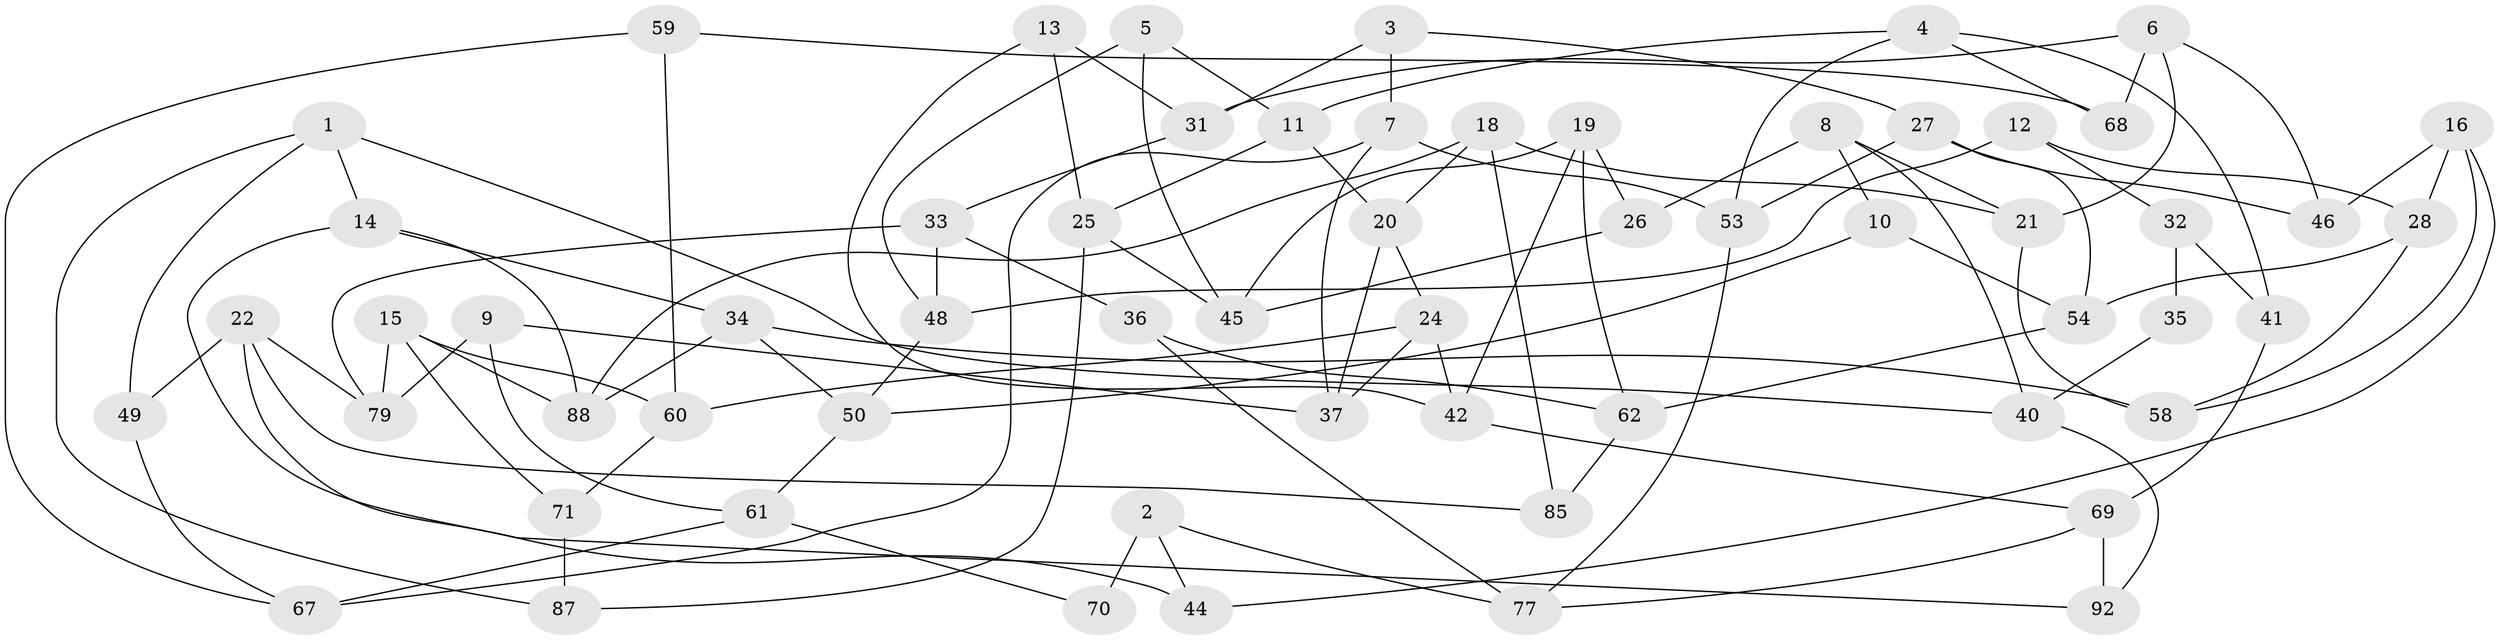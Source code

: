 // original degree distribution, {3: 1.0}
// Generated by graph-tools (version 1.1) at 2025/11/02/21/25 10:11:15]
// undirected, 60 vertices, 108 edges
graph export_dot {
graph [start="1"]
  node [color=gray90,style=filled];
  1 [super="+95"];
  2 [super="+63"];
  3;
  4 [super="+17"];
  5;
  6 [super="+38"];
  7 [super="+86"];
  8 [super="+84"];
  9;
  10;
  11 [super="+52"];
  12;
  13;
  14 [super="+23"];
  15 [super="+74"];
  16 [super="+30"];
  18 [super="+47"];
  19 [super="+94"];
  20 [super="+83"];
  21 [super="+98"];
  22 [super="+43"];
  24 [super="+29"];
  25 [super="+96"];
  26;
  27 [super="+72"];
  28 [super="+56"];
  31 [super="+57"];
  32 [super="+39"];
  33 [super="+51"];
  34 [super="+99"];
  35;
  36;
  37 [super="+55"];
  40 [super="+100"];
  41;
  42 [super="+93"];
  44;
  45 [super="+91"];
  46;
  48 [super="+80"];
  49;
  50 [super="+75"];
  53 [super="+64"];
  54 [super="+66"];
  58 [super="+76"];
  59;
  60 [super="+65"];
  61 [super="+73"];
  62 [super="+82"];
  67 [super="+81"];
  68;
  69 [super="+78"];
  70;
  71;
  77 [super="+89"];
  79 [super="+97"];
  85;
  87;
  88 [super="+90"];
  92;
  1 -- 14;
  1 -- 40;
  1 -- 49;
  1 -- 87;
  2 -- 70 [weight=2];
  2 -- 44;
  2 -- 77;
  3 -- 31;
  3 -- 27;
  3 -- 7;
  4 -- 53;
  4 -- 41;
  4 -- 11;
  4 -- 68;
  5 -- 45;
  5 -- 11;
  5 -- 48;
  6 -- 68;
  6 -- 31;
  6 -- 46;
  6 -- 21;
  7 -- 37;
  7 -- 67;
  7 -- 53;
  8 -- 10;
  8 -- 40;
  8 -- 26;
  8 -- 21;
  9 -- 79;
  9 -- 37;
  9 -- 61;
  10 -- 54;
  10 -- 50;
  11 -- 25;
  11 -- 20;
  12 -- 32;
  12 -- 28;
  12 -- 48;
  13 -- 25;
  13 -- 31;
  13 -- 42;
  14 -- 92;
  14 -- 88;
  14 -- 34;
  15 -- 88;
  15 -- 60;
  15 -- 79;
  15 -- 71;
  16 -- 44;
  16 -- 58;
  16 -- 28;
  16 -- 46;
  18 -- 85;
  18 -- 88;
  18 -- 21;
  18 -- 20;
  19 -- 45;
  19 -- 42;
  19 -- 26;
  19 -- 62;
  20 -- 37;
  20 -- 24;
  21 -- 58;
  22 -- 85;
  22 -- 79;
  22 -- 49;
  22 -- 44;
  24 -- 42;
  24 -- 60;
  24 -- 37;
  25 -- 45;
  25 -- 87;
  26 -- 45;
  27 -- 46;
  27 -- 53;
  27 -- 54;
  28 -- 54;
  28 -- 58;
  31 -- 33;
  32 -- 35 [weight=2];
  32 -- 41;
  33 -- 36;
  33 -- 48;
  33 -- 79;
  34 -- 88;
  34 -- 58;
  34 -- 50;
  35 -- 40;
  36 -- 77;
  36 -- 62;
  40 -- 92;
  41 -- 69;
  42 -- 69;
  48 -- 50;
  49 -- 67;
  50 -- 61;
  53 -- 77;
  54 -- 62;
  59 -- 60;
  59 -- 68;
  59 -- 67;
  60 -- 71;
  61 -- 67;
  61 -- 70;
  62 -- 85;
  69 -- 92;
  69 -- 77;
  71 -- 87;
}
